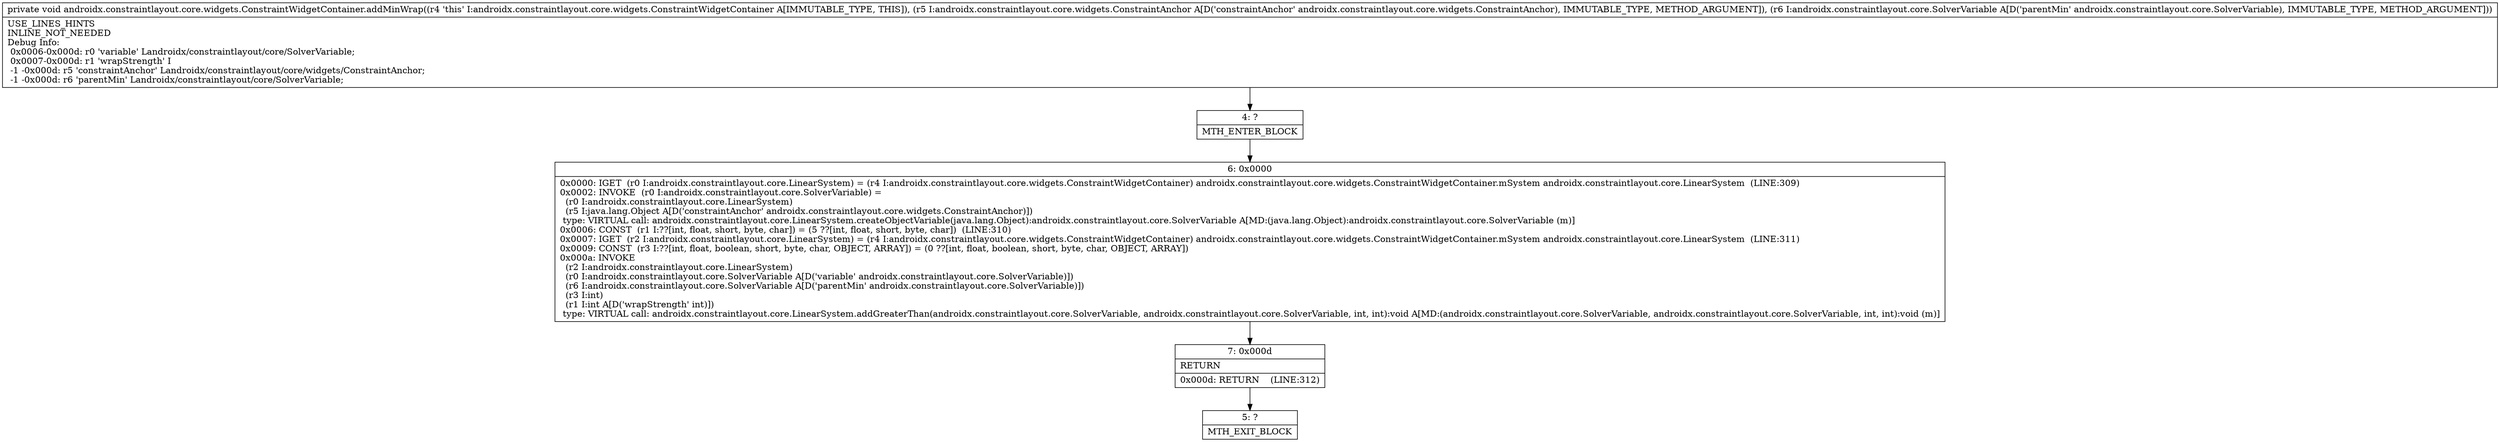 digraph "CFG forandroidx.constraintlayout.core.widgets.ConstraintWidgetContainer.addMinWrap(Landroidx\/constraintlayout\/core\/widgets\/ConstraintAnchor;Landroidx\/constraintlayout\/core\/SolverVariable;)V" {
Node_4 [shape=record,label="{4\:\ ?|MTH_ENTER_BLOCK\l}"];
Node_6 [shape=record,label="{6\:\ 0x0000|0x0000: IGET  (r0 I:androidx.constraintlayout.core.LinearSystem) = (r4 I:androidx.constraintlayout.core.widgets.ConstraintWidgetContainer) androidx.constraintlayout.core.widgets.ConstraintWidgetContainer.mSystem androidx.constraintlayout.core.LinearSystem  (LINE:309)\l0x0002: INVOKE  (r0 I:androidx.constraintlayout.core.SolverVariable) = \l  (r0 I:androidx.constraintlayout.core.LinearSystem)\l  (r5 I:java.lang.Object A[D('constraintAnchor' androidx.constraintlayout.core.widgets.ConstraintAnchor)])\l type: VIRTUAL call: androidx.constraintlayout.core.LinearSystem.createObjectVariable(java.lang.Object):androidx.constraintlayout.core.SolverVariable A[MD:(java.lang.Object):androidx.constraintlayout.core.SolverVariable (m)]\l0x0006: CONST  (r1 I:??[int, float, short, byte, char]) = (5 ??[int, float, short, byte, char])  (LINE:310)\l0x0007: IGET  (r2 I:androidx.constraintlayout.core.LinearSystem) = (r4 I:androidx.constraintlayout.core.widgets.ConstraintWidgetContainer) androidx.constraintlayout.core.widgets.ConstraintWidgetContainer.mSystem androidx.constraintlayout.core.LinearSystem  (LINE:311)\l0x0009: CONST  (r3 I:??[int, float, boolean, short, byte, char, OBJECT, ARRAY]) = (0 ??[int, float, boolean, short, byte, char, OBJECT, ARRAY]) \l0x000a: INVOKE  \l  (r2 I:androidx.constraintlayout.core.LinearSystem)\l  (r0 I:androidx.constraintlayout.core.SolverVariable A[D('variable' androidx.constraintlayout.core.SolverVariable)])\l  (r6 I:androidx.constraintlayout.core.SolverVariable A[D('parentMin' androidx.constraintlayout.core.SolverVariable)])\l  (r3 I:int)\l  (r1 I:int A[D('wrapStrength' int)])\l type: VIRTUAL call: androidx.constraintlayout.core.LinearSystem.addGreaterThan(androidx.constraintlayout.core.SolverVariable, androidx.constraintlayout.core.SolverVariable, int, int):void A[MD:(androidx.constraintlayout.core.SolverVariable, androidx.constraintlayout.core.SolverVariable, int, int):void (m)]\l}"];
Node_7 [shape=record,label="{7\:\ 0x000d|RETURN\l|0x000d: RETURN    (LINE:312)\l}"];
Node_5 [shape=record,label="{5\:\ ?|MTH_EXIT_BLOCK\l}"];
MethodNode[shape=record,label="{private void androidx.constraintlayout.core.widgets.ConstraintWidgetContainer.addMinWrap((r4 'this' I:androidx.constraintlayout.core.widgets.ConstraintWidgetContainer A[IMMUTABLE_TYPE, THIS]), (r5 I:androidx.constraintlayout.core.widgets.ConstraintAnchor A[D('constraintAnchor' androidx.constraintlayout.core.widgets.ConstraintAnchor), IMMUTABLE_TYPE, METHOD_ARGUMENT]), (r6 I:androidx.constraintlayout.core.SolverVariable A[D('parentMin' androidx.constraintlayout.core.SolverVariable), IMMUTABLE_TYPE, METHOD_ARGUMENT]))  | USE_LINES_HINTS\lINLINE_NOT_NEEDED\lDebug Info:\l  0x0006\-0x000d: r0 'variable' Landroidx\/constraintlayout\/core\/SolverVariable;\l  0x0007\-0x000d: r1 'wrapStrength' I\l  \-1 \-0x000d: r5 'constraintAnchor' Landroidx\/constraintlayout\/core\/widgets\/ConstraintAnchor;\l  \-1 \-0x000d: r6 'parentMin' Landroidx\/constraintlayout\/core\/SolverVariable;\l}"];
MethodNode -> Node_4;Node_4 -> Node_6;
Node_6 -> Node_7;
Node_7 -> Node_5;
}

